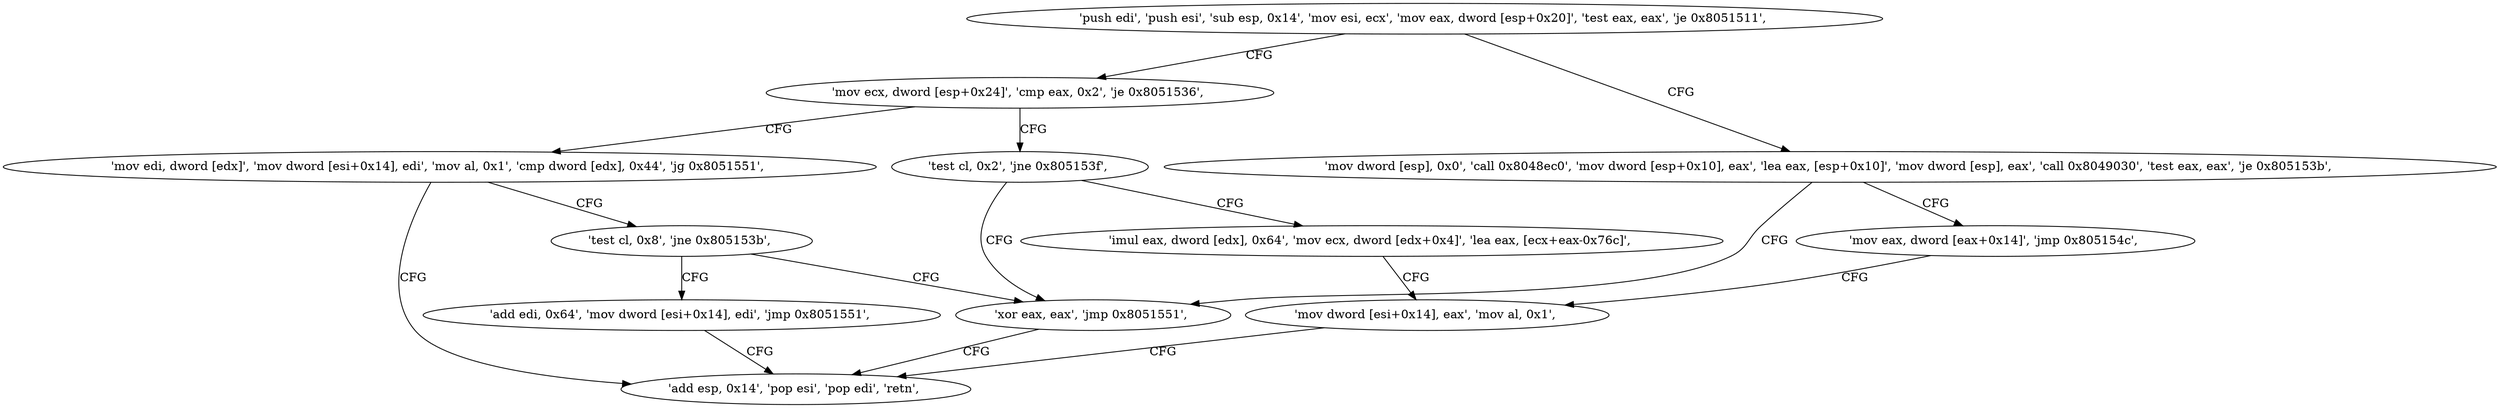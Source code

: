 digraph "func" {
"134550752" [label = "'push edi', 'push esi', 'sub esp, 0x14', 'mov esi, ecx', 'mov eax, dword [esp+0x20]', 'test eax, eax', 'je 0x8051511', " ]
"134550801" [label = "'mov dword [esp], 0x0', 'call 0x8048ec0', 'mov dword [esp+0x10], eax', 'lea eax, [esp+0x10]', 'mov dword [esp], eax', 'call 0x8049030', 'test eax, eax', 'je 0x805153b', " ]
"134550767" [label = "'mov ecx, dword [esp+0x24]', 'cmp eax, 0x2', 'je 0x8051536', " ]
"134550843" [label = "'xor eax, eax', 'jmp 0x8051551', " ]
"134550833" [label = "'mov eax, dword [eax+0x14]', 'jmp 0x805154c', " ]
"134550838" [label = "'test cl, 0x2', 'jne 0x805153f', " ]
"134550776" [label = "'mov edi, dword [edx]', 'mov dword [esi+0x14], edi', 'mov al, 0x1', 'cmp dword [edx], 0x44', 'jg 0x8051551', " ]
"134550865" [label = "'add esp, 0x14', 'pop esi', 'pop edi', 'retn', " ]
"134550860" [label = "'mov dword [esi+0x14], eax', 'mov al, 0x1', " ]
"134550847" [label = "'imul eax, dword [edx], 0x64', 'mov ecx, dword [edx+0x4]', 'lea eax, [ecx+eax-0x76c]', " ]
"134550788" [label = "'test cl, 0x8', 'jne 0x805153b', " ]
"134550793" [label = "'add edi, 0x64', 'mov dword [esi+0x14], edi', 'jmp 0x8051551', " ]
"134550752" -> "134550801" [ label = "CFG" ]
"134550752" -> "134550767" [ label = "CFG" ]
"134550801" -> "134550843" [ label = "CFG" ]
"134550801" -> "134550833" [ label = "CFG" ]
"134550767" -> "134550838" [ label = "CFG" ]
"134550767" -> "134550776" [ label = "CFG" ]
"134550843" -> "134550865" [ label = "CFG" ]
"134550833" -> "134550860" [ label = "CFG" ]
"134550838" -> "134550847" [ label = "CFG" ]
"134550838" -> "134550843" [ label = "CFG" ]
"134550776" -> "134550865" [ label = "CFG" ]
"134550776" -> "134550788" [ label = "CFG" ]
"134550860" -> "134550865" [ label = "CFG" ]
"134550847" -> "134550860" [ label = "CFG" ]
"134550788" -> "134550843" [ label = "CFG" ]
"134550788" -> "134550793" [ label = "CFG" ]
"134550793" -> "134550865" [ label = "CFG" ]
}
